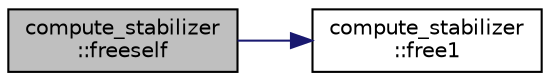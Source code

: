 digraph "compute_stabilizer::freeself"
{
  edge [fontname="Helvetica",fontsize="10",labelfontname="Helvetica",labelfontsize="10"];
  node [fontname="Helvetica",fontsize="10",shape=record];
  rankdir="LR";
  Node227 [label="compute_stabilizer\l::freeself",height=0.2,width=0.4,color="black", fillcolor="grey75", style="filled", fontcolor="black"];
  Node227 -> Node228 [color="midnightblue",fontsize="10",style="solid",fontname="Helvetica"];
  Node228 [label="compute_stabilizer\l::free1",height=0.2,width=0.4,color="black", fillcolor="white", style="filled",URL="$d8/d30/classcompute__stabilizer.html#ac397d76532b2ac7a30ea8946e3be769c"];
}
